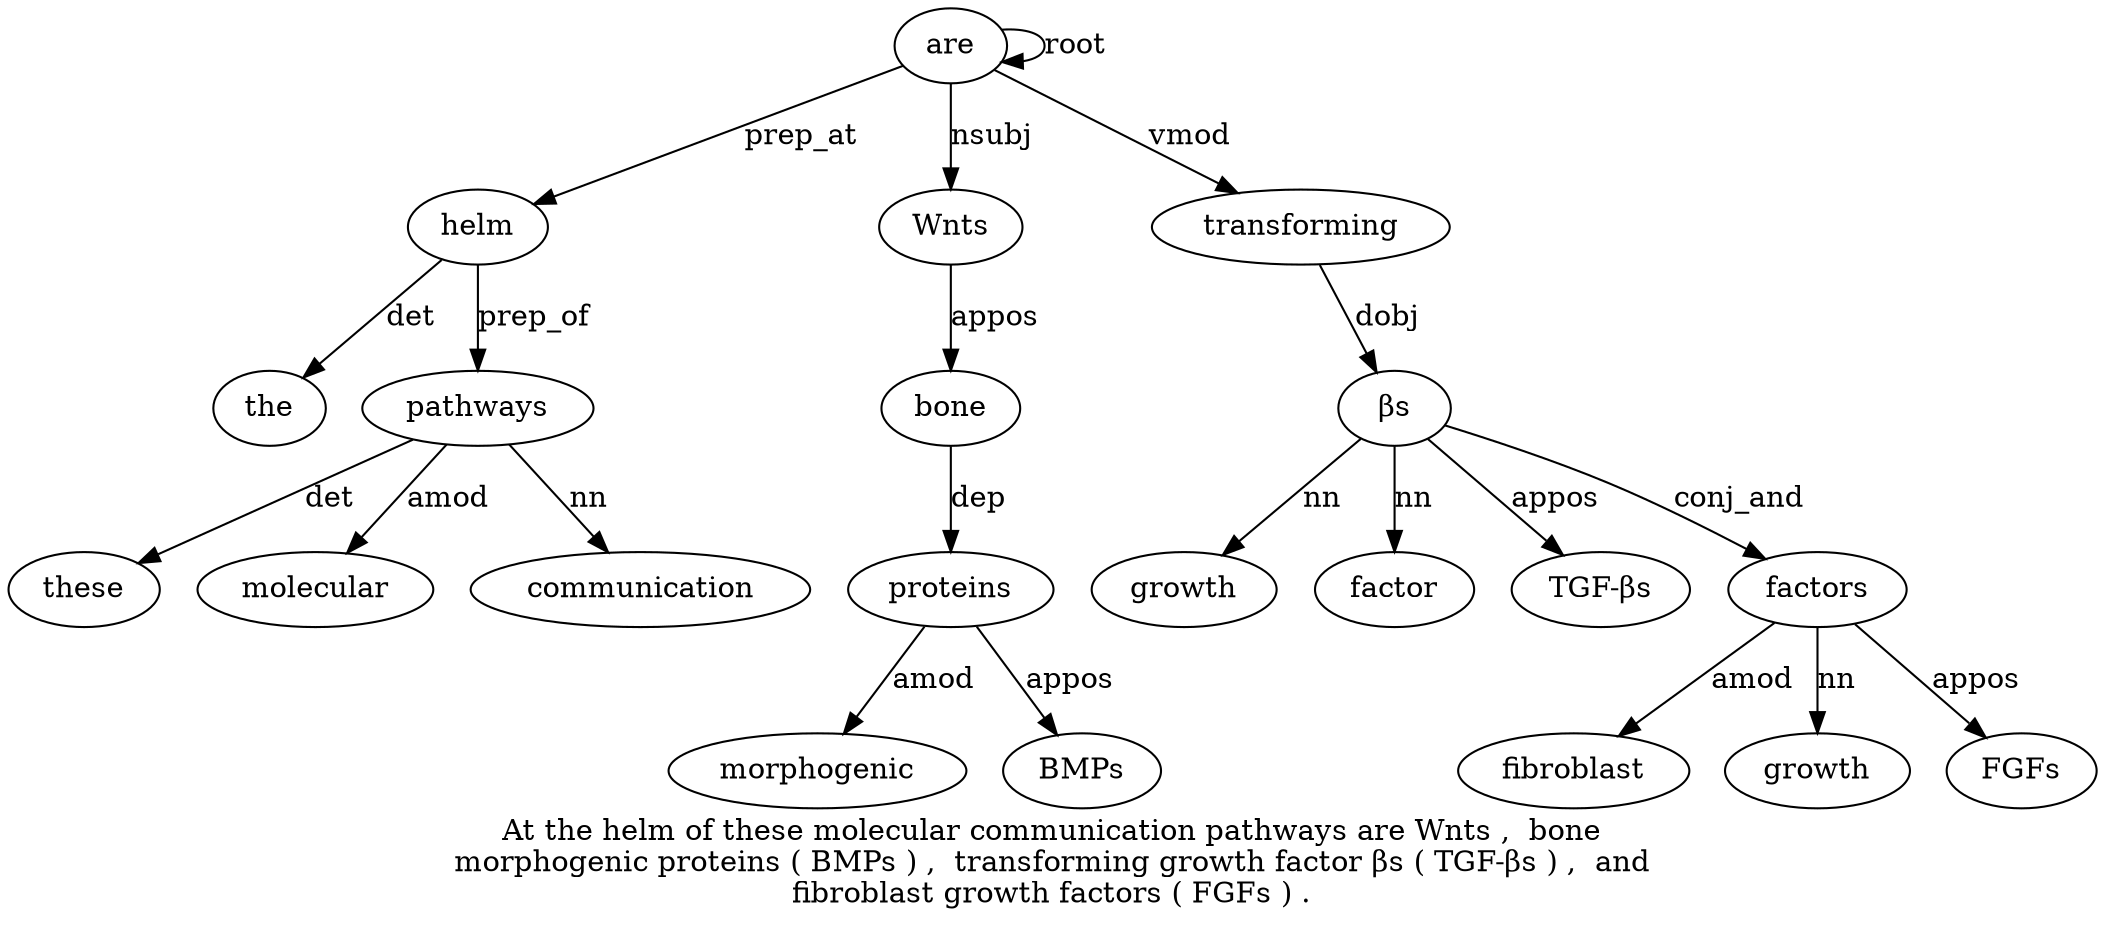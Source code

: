 digraph "At the helm of these molecular communication pathways are Wnts ,  bone morphogenic proteins ( BMPs ) ,  transforming growth factor βs ( TGF-βs ) ,  and fibroblast growth factors ( FGFs ) ." {
label="At the helm of these molecular communication pathways are Wnts ,  bone
morphogenic proteins ( BMPs ) ,  transforming growth factor βs ( TGF-βs ) ,  and
fibroblast growth factors ( FGFs ) .";
helm3 [style=filled, fillcolor=white, label=helm];
the2 [style=filled, fillcolor=white, label=the];
helm3 -> the2  [label=det];
are9 [style=filled, fillcolor=white, label=are];
are9 -> helm3  [label=prep_at];
pathways8 [style=filled, fillcolor=white, label=pathways];
these5 [style=filled, fillcolor=white, label=these];
pathways8 -> these5  [label=det];
molecular6 [style=filled, fillcolor=white, label=molecular];
pathways8 -> molecular6  [label=amod];
communication7 [style=filled, fillcolor=white, label=communication];
pathways8 -> communication7  [label=nn];
helm3 -> pathways8  [label=prep_of];
are9 -> are9  [label=root];
Wnts10 [style=filled, fillcolor=white, label=Wnts];
are9 -> Wnts10  [label=nsubj];
bone12 [style=filled, fillcolor=white, label=bone];
Wnts10 -> bone12  [label=appos];
proteins14 [style=filled, fillcolor=white, label=proteins];
morphogenic13 [style=filled, fillcolor=white, label=morphogenic];
proteins14 -> morphogenic13  [label=amod];
bone12 -> proteins14  [label=dep];
BMPs16 [style=filled, fillcolor=white, label=BMPs];
proteins14 -> BMPs16  [label=appos];
transforming19 [style=filled, fillcolor=white, label=transforming];
are9 -> transforming19  [label=vmod];
"βs22" [style=filled, fillcolor=white, label="βs"];
growth20 [style=filled, fillcolor=white, label=growth];
"βs22" -> growth20  [label=nn];
factor21 [style=filled, fillcolor=white, label=factor];
"βs22" -> factor21  [label=nn];
transforming19 -> "βs22"  [label=dobj];
"TGF-βs24" [style=filled, fillcolor=white, label="TGF-βs"];
"βs22" -> "TGF-βs24"  [label=appos];
factors30 [style=filled, fillcolor=white, label=factors];
fibroblast28 [style=filled, fillcolor=white, label=fibroblast];
factors30 -> fibroblast28  [label=amod];
growth29 [style=filled, fillcolor=white, label=growth];
factors30 -> growth29  [label=nn];
"βs22" -> factors30  [label=conj_and];
FGFs32 [style=filled, fillcolor=white, label=FGFs];
factors30 -> FGFs32  [label=appos];
}
